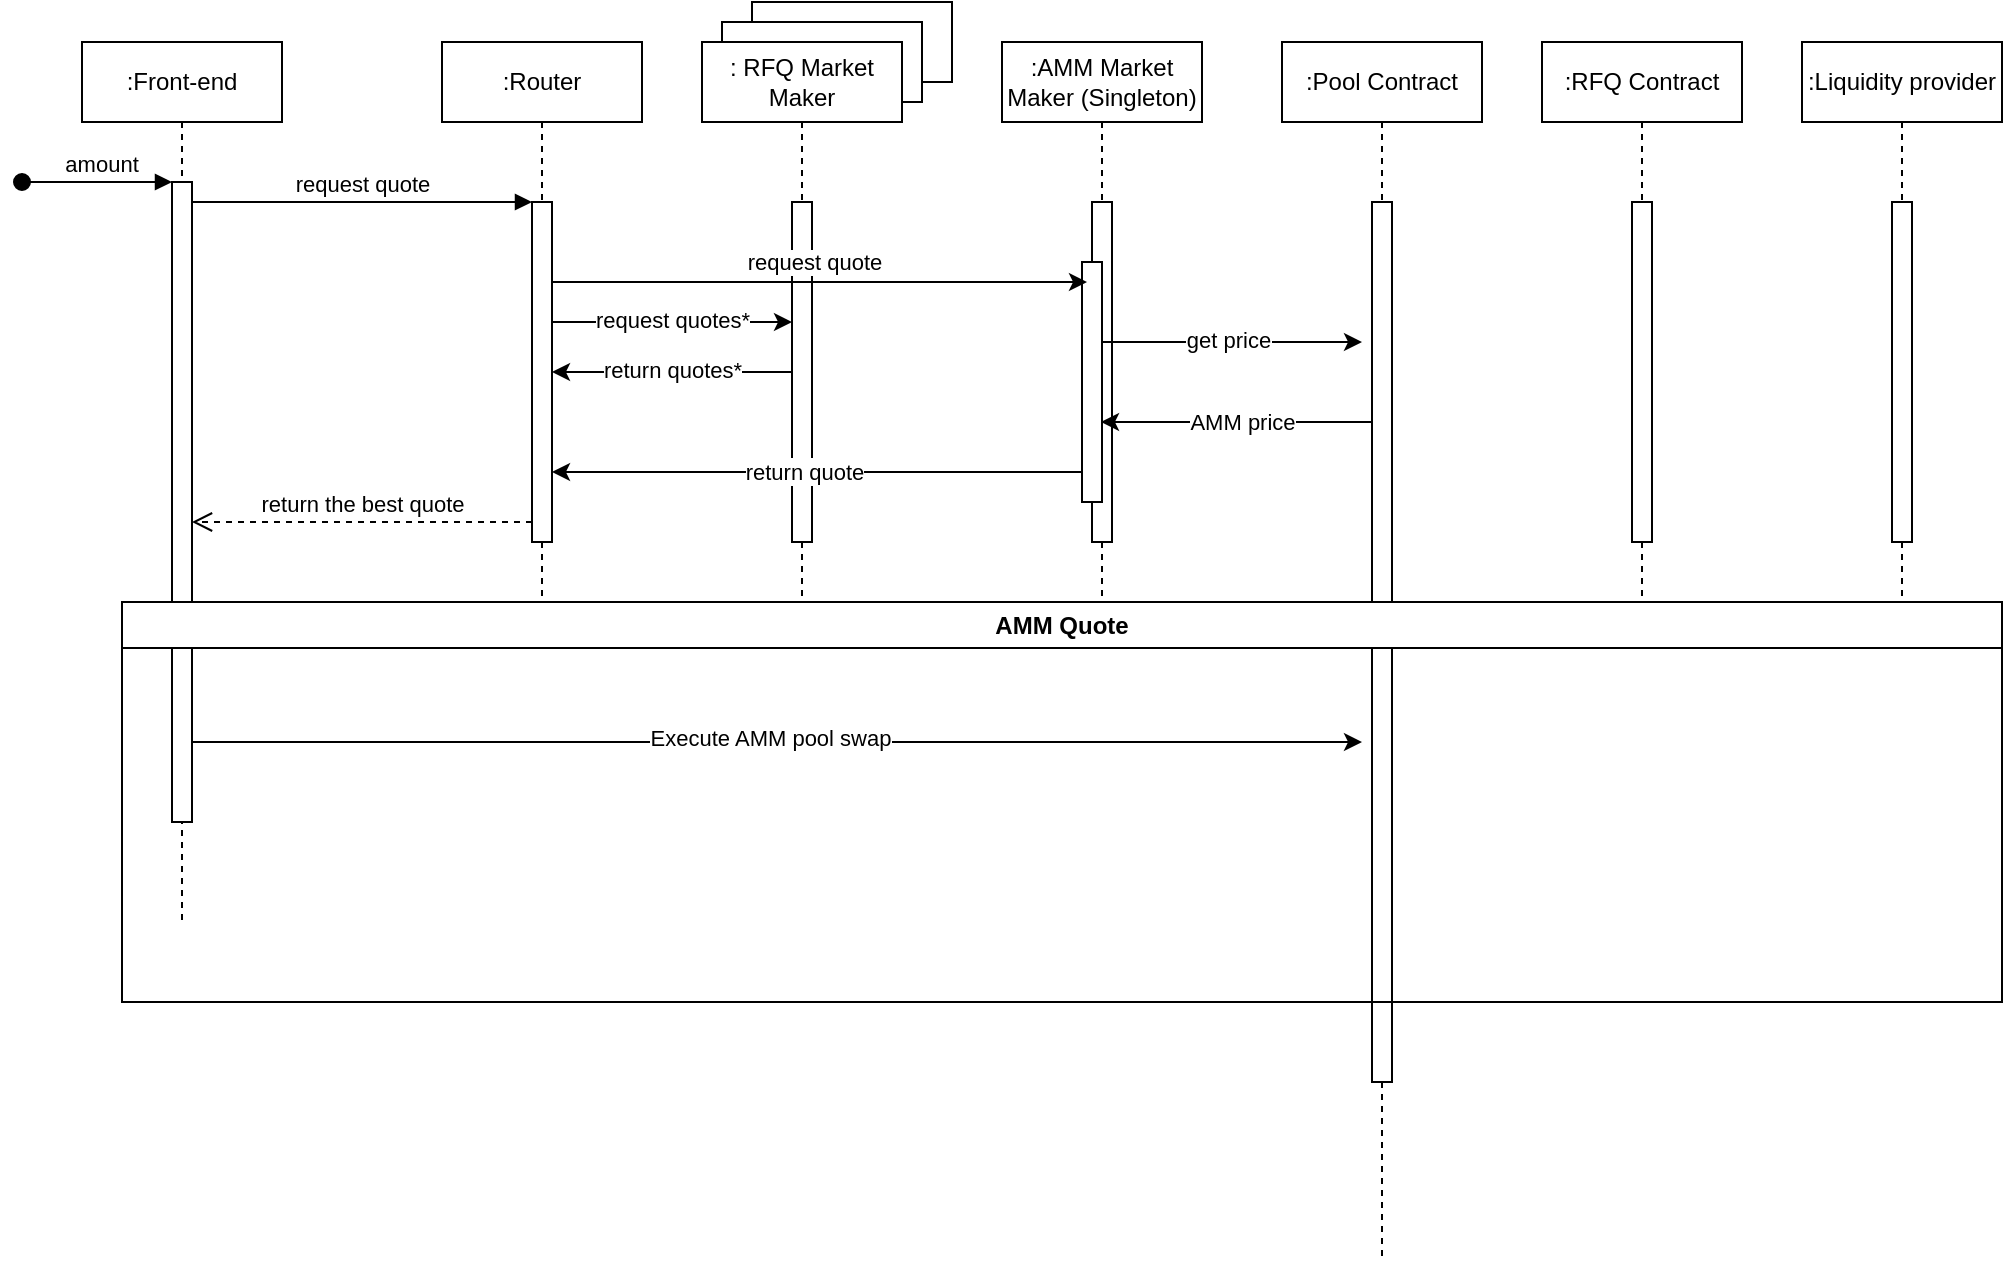 <mxfile version="22.0.5" type="github">
  <diagram name="Page-1" id="2YBvvXClWsGukQMizWep">
    <mxGraphModel dx="1364" dy="803" grid="1" gridSize="10" guides="1" tooltips="1" connect="1" arrows="1" fold="1" page="1" pageScale="1" pageWidth="850" pageHeight="1100" math="0" shadow="0">
      <root>
        <mxCell id="0" />
        <mxCell id="1" parent="0" />
        <mxCell id="oIRtnbg-KgbVpLRa1ibR-24" value="" style="rounded=0;whiteSpace=wrap;html=1;" vertex="1" parent="1">
          <mxGeometry x="375" y="20" width="100" height="40" as="geometry" />
        </mxCell>
        <mxCell id="oIRtnbg-KgbVpLRa1ibR-23" value="" style="rounded=0;whiteSpace=wrap;html=1;" vertex="1" parent="1">
          <mxGeometry x="360" y="30" width="100" height="40" as="geometry" />
        </mxCell>
        <mxCell id="aM9ryv3xv72pqoxQDRHE-1" value=":Front-end" style="shape=umlLifeline;perimeter=lifelinePerimeter;whiteSpace=wrap;html=1;container=0;dropTarget=0;collapsible=0;recursiveResize=0;outlineConnect=0;portConstraint=eastwest;newEdgeStyle={&quot;edgeStyle&quot;:&quot;elbowEdgeStyle&quot;,&quot;elbow&quot;:&quot;vertical&quot;,&quot;curved&quot;:0,&quot;rounded&quot;:0};" parent="1" vertex="1">
          <mxGeometry x="40" y="40" width="100" height="440" as="geometry" />
        </mxCell>
        <mxCell id="aM9ryv3xv72pqoxQDRHE-2" value="" style="html=1;points=[];perimeter=orthogonalPerimeter;outlineConnect=0;targetShapes=umlLifeline;portConstraint=eastwest;newEdgeStyle={&quot;edgeStyle&quot;:&quot;elbowEdgeStyle&quot;,&quot;elbow&quot;:&quot;vertical&quot;,&quot;curved&quot;:0,&quot;rounded&quot;:0};" parent="aM9ryv3xv72pqoxQDRHE-1" vertex="1">
          <mxGeometry x="45" y="70" width="10" height="320" as="geometry" />
        </mxCell>
        <mxCell id="aM9ryv3xv72pqoxQDRHE-3" value="&amp;nbsp;amount" style="html=1;verticalAlign=bottom;startArrow=oval;endArrow=block;startSize=8;edgeStyle=elbowEdgeStyle;elbow=vertical;curved=0;rounded=0;" parent="aM9ryv3xv72pqoxQDRHE-1" target="aM9ryv3xv72pqoxQDRHE-2" edge="1">
          <mxGeometry relative="1" as="geometry">
            <mxPoint x="-30" y="70" as="sourcePoint" />
          </mxGeometry>
        </mxCell>
        <mxCell id="oIRtnbg-KgbVpLRa1ibR-9" value="" style="edgeStyle=elbowEdgeStyle;rounded=0;orthogonalLoop=1;jettySize=auto;html=1;elbow=vertical;curved=0;" edge="1" parent="1" target="oIRtnbg-KgbVpLRa1ibR-2">
          <mxGeometry relative="1" as="geometry">
            <mxPoint x="275" y="180" as="sourcePoint" />
            <mxPoint x="400.5" y="180" as="targetPoint" />
          </mxGeometry>
        </mxCell>
        <mxCell id="oIRtnbg-KgbVpLRa1ibR-12" value="request quotes*" style="edgeLabel;html=1;align=center;verticalAlign=middle;resizable=0;points=[];" vertex="1" connectable="0" parent="oIRtnbg-KgbVpLRa1ibR-9">
          <mxGeometry x="-0.259" y="1" relative="1" as="geometry">
            <mxPoint x="15" as="offset" />
          </mxGeometry>
        </mxCell>
        <mxCell id="aM9ryv3xv72pqoxQDRHE-5" value=":Router" style="shape=umlLifeline;perimeter=lifelinePerimeter;whiteSpace=wrap;html=1;container=0;dropTarget=0;collapsible=0;recursiveResize=0;outlineConnect=0;portConstraint=eastwest;newEdgeStyle={&quot;edgeStyle&quot;:&quot;elbowEdgeStyle&quot;,&quot;elbow&quot;:&quot;vertical&quot;,&quot;curved&quot;:0,&quot;rounded&quot;:0};" parent="1" vertex="1">
          <mxGeometry x="220" y="40" width="100" height="300" as="geometry" />
        </mxCell>
        <mxCell id="aM9ryv3xv72pqoxQDRHE-6" value="" style="html=1;points=[];perimeter=orthogonalPerimeter;outlineConnect=0;targetShapes=umlLifeline;portConstraint=eastwest;newEdgeStyle={&quot;edgeStyle&quot;:&quot;elbowEdgeStyle&quot;,&quot;elbow&quot;:&quot;vertical&quot;,&quot;curved&quot;:0,&quot;rounded&quot;:0};" parent="aM9ryv3xv72pqoxQDRHE-5" vertex="1">
          <mxGeometry x="45" y="80" width="10" height="170" as="geometry" />
        </mxCell>
        <mxCell id="aM9ryv3xv72pqoxQDRHE-7" value="request quote" style="html=1;verticalAlign=bottom;endArrow=block;edgeStyle=elbowEdgeStyle;elbow=vertical;curved=0;rounded=0;" parent="1" source="aM9ryv3xv72pqoxQDRHE-2" target="aM9ryv3xv72pqoxQDRHE-6" edge="1">
          <mxGeometry relative="1" as="geometry">
            <mxPoint x="195" y="130" as="sourcePoint" />
            <Array as="points">
              <mxPoint x="180" y="120" />
            </Array>
          </mxGeometry>
        </mxCell>
        <mxCell id="aM9ryv3xv72pqoxQDRHE-8" value="return the best quote" style="html=1;verticalAlign=bottom;endArrow=open;dashed=1;endSize=8;edgeStyle=elbowEdgeStyle;elbow=vertical;curved=0;rounded=0;" parent="1" source="aM9ryv3xv72pqoxQDRHE-6" target="aM9ryv3xv72pqoxQDRHE-2" edge="1">
          <mxGeometry relative="1" as="geometry">
            <mxPoint x="195" y="205" as="targetPoint" />
            <Array as="points">
              <mxPoint x="190" y="280" />
            </Array>
          </mxGeometry>
        </mxCell>
        <mxCell id="oIRtnbg-KgbVpLRa1ibR-1" value=": RFQ Market Maker" style="shape=umlLifeline;perimeter=lifelinePerimeter;whiteSpace=wrap;html=1;container=0;dropTarget=0;collapsible=0;recursiveResize=0;outlineConnect=0;portConstraint=eastwest;newEdgeStyle={&quot;edgeStyle&quot;:&quot;elbowEdgeStyle&quot;,&quot;elbow&quot;:&quot;vertical&quot;,&quot;curved&quot;:0,&quot;rounded&quot;:0};" vertex="1" parent="1">
          <mxGeometry x="350" y="40" width="100" height="300" as="geometry" />
        </mxCell>
        <mxCell id="oIRtnbg-KgbVpLRa1ibR-2" value="" style="html=1;points=[];perimeter=orthogonalPerimeter;outlineConnect=0;targetShapes=umlLifeline;portConstraint=eastwest;newEdgeStyle={&quot;edgeStyle&quot;:&quot;elbowEdgeStyle&quot;,&quot;elbow&quot;:&quot;vertical&quot;,&quot;curved&quot;:0,&quot;rounded&quot;:0};" vertex="1" parent="oIRtnbg-KgbVpLRa1ibR-1">
          <mxGeometry x="45" y="80" width="10" height="170" as="geometry" />
        </mxCell>
        <mxCell id="oIRtnbg-KgbVpLRa1ibR-3" value=":AMM Market Maker (Singleton)" style="shape=umlLifeline;perimeter=lifelinePerimeter;whiteSpace=wrap;html=1;container=0;dropTarget=0;collapsible=0;recursiveResize=0;outlineConnect=0;portConstraint=eastwest;newEdgeStyle={&quot;edgeStyle&quot;:&quot;elbowEdgeStyle&quot;,&quot;elbow&quot;:&quot;vertical&quot;,&quot;curved&quot;:0,&quot;rounded&quot;:0};" vertex="1" parent="1">
          <mxGeometry x="500" y="40" width="100" height="300" as="geometry" />
        </mxCell>
        <mxCell id="oIRtnbg-KgbVpLRa1ibR-4" value="" style="html=1;points=[];perimeter=orthogonalPerimeter;outlineConnect=0;targetShapes=umlLifeline;portConstraint=eastwest;newEdgeStyle={&quot;edgeStyle&quot;:&quot;elbowEdgeStyle&quot;,&quot;elbow&quot;:&quot;vertical&quot;,&quot;curved&quot;:0,&quot;rounded&quot;:0};" vertex="1" parent="oIRtnbg-KgbVpLRa1ibR-3">
          <mxGeometry x="45" y="80" width="10" height="170" as="geometry" />
        </mxCell>
        <mxCell id="oIRtnbg-KgbVpLRa1ibR-15" value="" style="html=1;points=[];perimeter=orthogonalPerimeter;outlineConnect=0;targetShapes=umlLifeline;portConstraint=eastwest;newEdgeStyle={&quot;edgeStyle&quot;:&quot;elbowEdgeStyle&quot;,&quot;elbow&quot;:&quot;vertical&quot;,&quot;curved&quot;:0,&quot;rounded&quot;:0};" vertex="1" parent="oIRtnbg-KgbVpLRa1ibR-3">
          <mxGeometry x="40" y="110" width="10" height="120" as="geometry" />
        </mxCell>
        <mxCell id="oIRtnbg-KgbVpLRa1ibR-7" value=":Pool Contract" style="shape=umlLifeline;perimeter=lifelinePerimeter;whiteSpace=wrap;html=1;container=0;dropTarget=0;collapsible=0;recursiveResize=0;outlineConnect=0;portConstraint=eastwest;newEdgeStyle={&quot;edgeStyle&quot;:&quot;elbowEdgeStyle&quot;,&quot;elbow&quot;:&quot;vertical&quot;,&quot;curved&quot;:0,&quot;rounded&quot;:0};" vertex="1" parent="1">
          <mxGeometry x="640" y="40" width="100" height="610" as="geometry" />
        </mxCell>
        <mxCell id="oIRtnbg-KgbVpLRa1ibR-8" value="" style="html=1;points=[];perimeter=orthogonalPerimeter;outlineConnect=0;targetShapes=umlLifeline;portConstraint=eastwest;newEdgeStyle={&quot;edgeStyle&quot;:&quot;elbowEdgeStyle&quot;,&quot;elbow&quot;:&quot;vertical&quot;,&quot;curved&quot;:0,&quot;rounded&quot;:0};" vertex="1" parent="oIRtnbg-KgbVpLRa1ibR-7">
          <mxGeometry x="45" y="80" width="10" height="440" as="geometry" />
        </mxCell>
        <mxCell id="oIRtnbg-KgbVpLRa1ibR-10" value="" style="edgeStyle=elbowEdgeStyle;rounded=0;orthogonalLoop=1;jettySize=auto;html=1;elbow=vertical;curved=0;" edge="1" parent="1" source="aM9ryv3xv72pqoxQDRHE-6">
          <mxGeometry relative="1" as="geometry">
            <mxPoint x="277.5" y="160" as="sourcePoint" />
            <mxPoint x="542.5" y="160" as="targetPoint" />
          </mxGeometry>
        </mxCell>
        <mxCell id="oIRtnbg-KgbVpLRa1ibR-11" value="request quote" style="edgeLabel;html=1;align=center;verticalAlign=middle;resizable=0;points=[];" vertex="1" connectable="0" parent="oIRtnbg-KgbVpLRa1ibR-10">
          <mxGeometry x="-0.546" y="3" relative="1" as="geometry">
            <mxPoint x="70" y="-7" as="offset" />
          </mxGeometry>
        </mxCell>
        <mxCell id="oIRtnbg-KgbVpLRa1ibR-13" value="" style="edgeStyle=elbowEdgeStyle;rounded=0;orthogonalLoop=1;jettySize=auto;html=1;elbow=horizontal;curved=0;exitX=1;exitY=0.333;exitDx=0;exitDy=0;exitPerimeter=0;" edge="1" parent="1" source="oIRtnbg-KgbVpLRa1ibR-15">
          <mxGeometry relative="1" as="geometry">
            <mxPoint x="560" y="180" as="sourcePoint" />
            <mxPoint x="680" y="190" as="targetPoint" />
          </mxGeometry>
        </mxCell>
        <mxCell id="oIRtnbg-KgbVpLRa1ibR-14" value="get price" style="edgeLabel;html=1;align=center;verticalAlign=middle;resizable=0;points=[];" vertex="1" connectable="0" parent="oIRtnbg-KgbVpLRa1ibR-13">
          <mxGeometry x="-0.259" y="1" relative="1" as="geometry">
            <mxPoint x="15" as="offset" />
          </mxGeometry>
        </mxCell>
        <mxCell id="oIRtnbg-KgbVpLRa1ibR-17" value="" style="edgeStyle=elbowEdgeStyle;rounded=0;orthogonalLoop=1;jettySize=auto;html=1;elbow=vertical;curved=0;" edge="1" parent="1">
          <mxGeometry relative="1" as="geometry">
            <mxPoint x="685" y="230" as="sourcePoint" />
            <mxPoint x="549.5" y="230" as="targetPoint" />
          </mxGeometry>
        </mxCell>
        <mxCell id="oIRtnbg-KgbVpLRa1ibR-18" value="AMM price" style="edgeLabel;html=1;align=center;verticalAlign=middle;resizable=0;points=[];" vertex="1" connectable="0" parent="oIRtnbg-KgbVpLRa1ibR-17">
          <mxGeometry x="-0.1" y="3" relative="1" as="geometry">
            <mxPoint x="-4" y="-3" as="offset" />
          </mxGeometry>
        </mxCell>
        <mxCell id="oIRtnbg-KgbVpLRa1ibR-27" value="" style="endArrow=classic;html=1;rounded=0;exitX=0;exitY=0.875;exitDx=0;exitDy=0;exitPerimeter=0;" edge="1" parent="1" source="oIRtnbg-KgbVpLRa1ibR-15" target="aM9ryv3xv72pqoxQDRHE-6">
          <mxGeometry width="50" height="50" relative="1" as="geometry">
            <mxPoint x="535.25" y="220" as="sourcePoint" />
            <mxPoint x="280" y="220" as="targetPoint" />
          </mxGeometry>
        </mxCell>
        <mxCell id="oIRtnbg-KgbVpLRa1ibR-29" value="Text" style="edgeLabel;html=1;align=center;verticalAlign=middle;resizable=0;points=[];" vertex="1" connectable="0" parent="oIRtnbg-KgbVpLRa1ibR-27">
          <mxGeometry x="0.064" y="-1" relative="1" as="geometry">
            <mxPoint as="offset" />
          </mxGeometry>
        </mxCell>
        <mxCell id="oIRtnbg-KgbVpLRa1ibR-30" value="return quote" style="edgeLabel;html=1;align=center;verticalAlign=middle;resizable=0;points=[];" vertex="1" connectable="0" parent="oIRtnbg-KgbVpLRa1ibR-27">
          <mxGeometry x="0.049" relative="1" as="geometry">
            <mxPoint as="offset" />
          </mxGeometry>
        </mxCell>
        <mxCell id="oIRtnbg-KgbVpLRa1ibR-31" value="" style="endArrow=classic;html=1;rounded=0;" edge="1" parent="1" source="oIRtnbg-KgbVpLRa1ibR-2" target="aM9ryv3xv72pqoxQDRHE-6">
          <mxGeometry width="50" height="50" relative="1" as="geometry">
            <mxPoint x="390" y="220" as="sourcePoint" />
            <mxPoint x="280" y="220" as="targetPoint" />
            <Array as="points" />
          </mxGeometry>
        </mxCell>
        <mxCell id="oIRtnbg-KgbVpLRa1ibR-32" value="return quotes*" style="edgeLabel;html=1;align=center;verticalAlign=middle;resizable=0;points=[];" vertex="1" connectable="0" parent="oIRtnbg-KgbVpLRa1ibR-31">
          <mxGeometry y="-1" relative="1" as="geometry">
            <mxPoint as="offset" />
          </mxGeometry>
        </mxCell>
        <mxCell id="oIRtnbg-KgbVpLRa1ibR-35" value=":RFQ Contract" style="shape=umlLifeline;perimeter=lifelinePerimeter;whiteSpace=wrap;html=1;container=0;dropTarget=0;collapsible=0;recursiveResize=0;outlineConnect=0;portConstraint=eastwest;newEdgeStyle={&quot;edgeStyle&quot;:&quot;elbowEdgeStyle&quot;,&quot;elbow&quot;:&quot;vertical&quot;,&quot;curved&quot;:0,&quot;rounded&quot;:0};" vertex="1" parent="1">
          <mxGeometry x="770" y="40" width="100" height="300" as="geometry" />
        </mxCell>
        <mxCell id="oIRtnbg-KgbVpLRa1ibR-36" value="" style="html=1;points=[];perimeter=orthogonalPerimeter;outlineConnect=0;targetShapes=umlLifeline;portConstraint=eastwest;newEdgeStyle={&quot;edgeStyle&quot;:&quot;elbowEdgeStyle&quot;,&quot;elbow&quot;:&quot;vertical&quot;,&quot;curved&quot;:0,&quot;rounded&quot;:0};" vertex="1" parent="oIRtnbg-KgbVpLRa1ibR-35">
          <mxGeometry x="45" y="80" width="10" height="170" as="geometry" />
        </mxCell>
        <mxCell id="oIRtnbg-KgbVpLRa1ibR-37" value=":Liquidity provider" style="shape=umlLifeline;perimeter=lifelinePerimeter;whiteSpace=wrap;html=1;container=0;dropTarget=0;collapsible=0;recursiveResize=0;outlineConnect=0;portConstraint=eastwest;newEdgeStyle={&quot;edgeStyle&quot;:&quot;elbowEdgeStyle&quot;,&quot;elbow&quot;:&quot;vertical&quot;,&quot;curved&quot;:0,&quot;rounded&quot;:0};" vertex="1" parent="1">
          <mxGeometry x="900" y="40" width="100" height="300" as="geometry" />
        </mxCell>
        <mxCell id="oIRtnbg-KgbVpLRa1ibR-38" value="" style="html=1;points=[];perimeter=orthogonalPerimeter;outlineConnect=0;targetShapes=umlLifeline;portConstraint=eastwest;newEdgeStyle={&quot;edgeStyle&quot;:&quot;elbowEdgeStyle&quot;,&quot;elbow&quot;:&quot;vertical&quot;,&quot;curved&quot;:0,&quot;rounded&quot;:0};" vertex="1" parent="oIRtnbg-KgbVpLRa1ibR-37">
          <mxGeometry x="45" y="80" width="10" height="170" as="geometry" />
        </mxCell>
        <mxCell id="oIRtnbg-KgbVpLRa1ibR-41" value="AMM Quote" style="swimlane;whiteSpace=wrap;html=1;" vertex="1" parent="1">
          <mxGeometry x="60" y="320" width="940" height="200" as="geometry">
            <mxRectangle x="60" y="320" width="110" height="30" as="alternateBounds" />
          </mxGeometry>
        </mxCell>
        <mxCell id="oIRtnbg-KgbVpLRa1ibR-42" value="" style="endArrow=classic;html=1;rounded=0;" edge="1" parent="1" source="aM9ryv3xv72pqoxQDRHE-2">
          <mxGeometry width="50" height="50" relative="1" as="geometry">
            <mxPoint x="550" y="390" as="sourcePoint" />
            <mxPoint x="680" y="390" as="targetPoint" />
          </mxGeometry>
        </mxCell>
        <mxCell id="oIRtnbg-KgbVpLRa1ibR-43" value="Execute AMM pool swap" style="edgeLabel;html=1;align=center;verticalAlign=middle;resizable=0;points=[];" vertex="1" connectable="0" parent="oIRtnbg-KgbVpLRa1ibR-42">
          <mxGeometry x="-0.012" y="2" relative="1" as="geometry">
            <mxPoint as="offset" />
          </mxGeometry>
        </mxCell>
      </root>
    </mxGraphModel>
  </diagram>
</mxfile>
